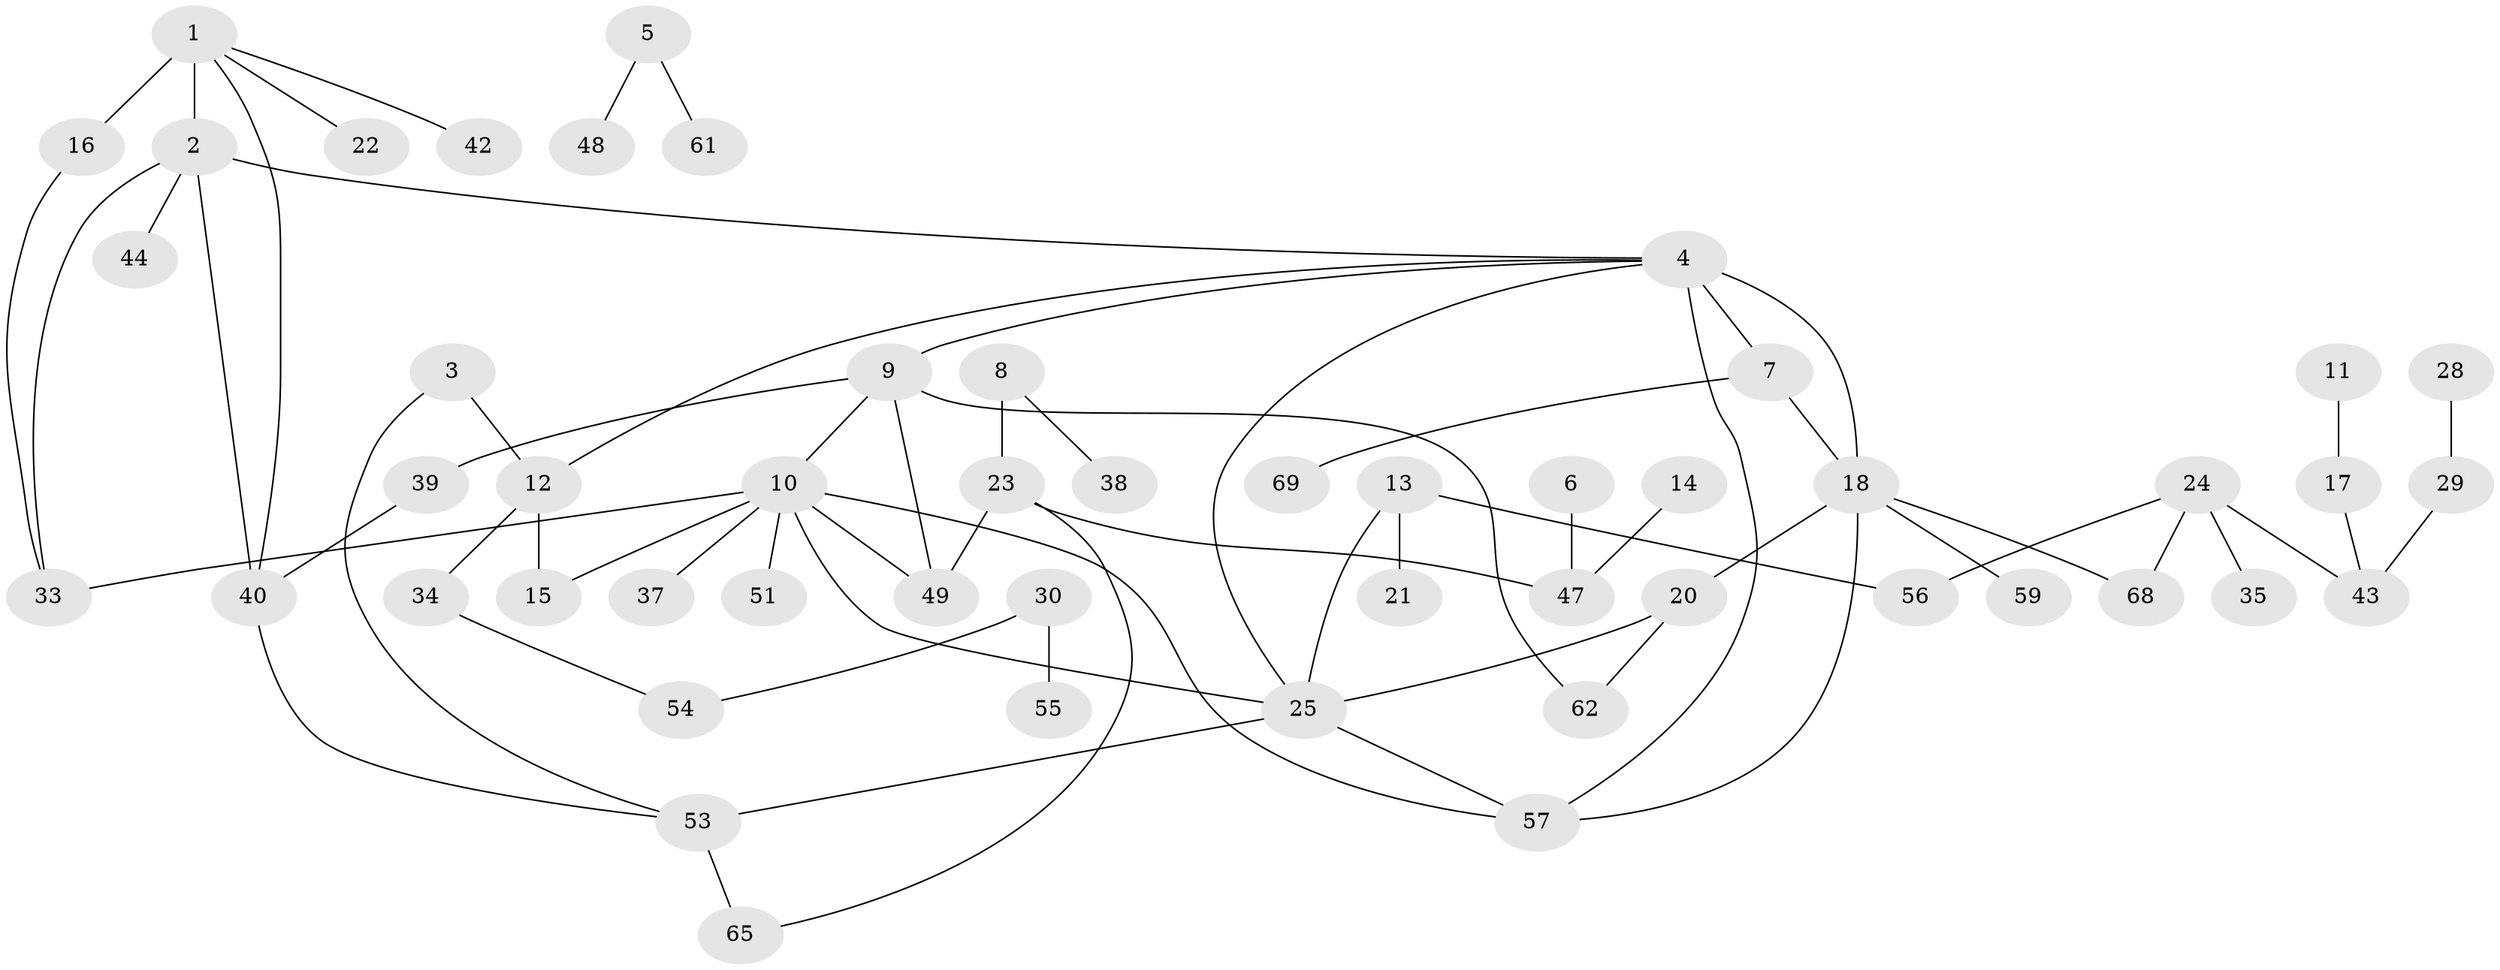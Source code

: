 // original degree distribution, {6: 0.021897810218978103, 3: 0.18248175182481752, 2: 0.2846715328467153, 1: 0.29927007299270075, 4: 0.10218978102189781, 5: 0.0072992700729927005, 0: 0.0948905109489051, 7: 0.0072992700729927005}
// Generated by graph-tools (version 1.1) at 2025/33/03/09/25 02:33:24]
// undirected, 52 vertices, 67 edges
graph export_dot {
graph [start="1"]
  node [color=gray90,style=filled];
  1;
  2;
  3;
  4;
  5;
  6;
  7;
  8;
  9;
  10;
  11;
  12;
  13;
  14;
  15;
  16;
  17;
  18;
  20;
  21;
  22;
  23;
  24;
  25;
  28;
  29;
  30;
  33;
  34;
  35;
  37;
  38;
  39;
  40;
  42;
  43;
  44;
  47;
  48;
  49;
  51;
  53;
  54;
  55;
  56;
  57;
  59;
  61;
  62;
  65;
  68;
  69;
  1 -- 2 [weight=2.0];
  1 -- 16 [weight=2.0];
  1 -- 22 [weight=1.0];
  1 -- 40 [weight=1.0];
  1 -- 42 [weight=1.0];
  2 -- 4 [weight=1.0];
  2 -- 33 [weight=1.0];
  2 -- 40 [weight=1.0];
  2 -- 44 [weight=1.0];
  3 -- 12 [weight=1.0];
  3 -- 53 [weight=1.0];
  4 -- 7 [weight=1.0];
  4 -- 9 [weight=1.0];
  4 -- 12 [weight=1.0];
  4 -- 18 [weight=3.0];
  4 -- 25 [weight=1.0];
  4 -- 57 [weight=1.0];
  5 -- 48 [weight=1.0];
  5 -- 61 [weight=1.0];
  6 -- 47 [weight=1.0];
  7 -- 18 [weight=1.0];
  7 -- 69 [weight=1.0];
  8 -- 23 [weight=6.0];
  8 -- 38 [weight=1.0];
  9 -- 10 [weight=1.0];
  9 -- 39 [weight=1.0];
  9 -- 49 [weight=1.0];
  9 -- 62 [weight=1.0];
  10 -- 15 [weight=1.0];
  10 -- 25 [weight=1.0];
  10 -- 33 [weight=1.0];
  10 -- 37 [weight=1.0];
  10 -- 49 [weight=1.0];
  10 -- 51 [weight=1.0];
  10 -- 57 [weight=1.0];
  11 -- 17 [weight=1.0];
  12 -- 15 [weight=1.0];
  12 -- 34 [weight=1.0];
  13 -- 21 [weight=2.0];
  13 -- 25 [weight=1.0];
  13 -- 56 [weight=1.0];
  14 -- 47 [weight=1.0];
  16 -- 33 [weight=1.0];
  17 -- 43 [weight=1.0];
  18 -- 20 [weight=1.0];
  18 -- 57 [weight=1.0];
  18 -- 59 [weight=1.0];
  18 -- 68 [weight=1.0];
  20 -- 25 [weight=1.0];
  20 -- 62 [weight=1.0];
  23 -- 47 [weight=1.0];
  23 -- 49 [weight=1.0];
  23 -- 65 [weight=1.0];
  24 -- 35 [weight=1.0];
  24 -- 43 [weight=1.0];
  24 -- 56 [weight=1.0];
  24 -- 68 [weight=1.0];
  25 -- 53 [weight=1.0];
  25 -- 57 [weight=1.0];
  28 -- 29 [weight=1.0];
  29 -- 43 [weight=1.0];
  30 -- 54 [weight=1.0];
  30 -- 55 [weight=1.0];
  34 -- 54 [weight=1.0];
  39 -- 40 [weight=1.0];
  40 -- 53 [weight=1.0];
  53 -- 65 [weight=1.0];
}
